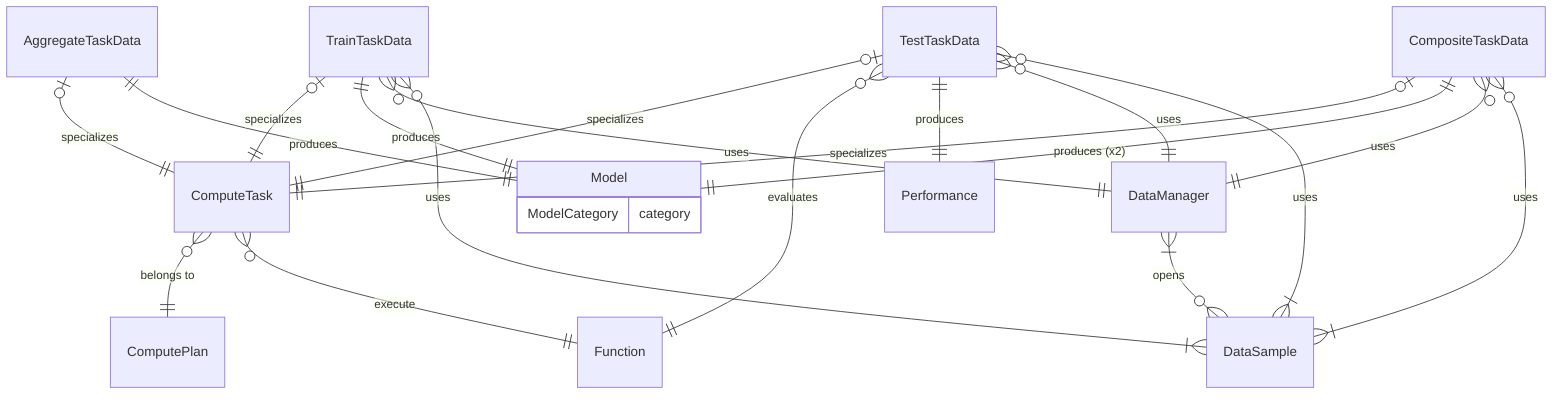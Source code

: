 erDiagram
    DataManager }|--o{ DataSample : opens
    ComputeTask }o--|| ComputePlan : "belongs to"
    ComputeTask }o--|| Function : execute
    Function {}

    TrainTaskData |o--|| ComputeTask: specializes
    TrainTaskData ||--|| Model: produces
    TrainTaskData }o--|| DataManager: uses
    TrainTaskData }o--|{ DataSample: uses

    TestTaskData |o--|| ComputeTask: specializes
    TestTaskData }o--|| Function : evaluates
    TestTaskData ||--|| Performance: produces
    TestTaskData }o--|| DataManager: uses
    TestTaskData }o--|{ DataSample: uses

    AggregateTaskData |o--|| ComputeTask: specializes
    AggregateTaskData ||--|| Model: produces

    CompositeTaskData |o--|| ComputeTask: specializes
    CompositeTaskData ||--|| Model: "produces (x2)"
    CompositeTaskData }o--|| DataManager: uses
    CompositeTaskData }o--|{ DataSample: uses

    Model {
        ModelCategory category
    }